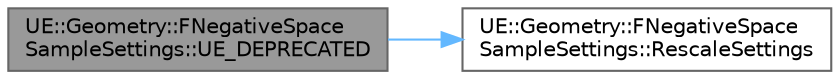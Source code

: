 digraph "UE::Geometry::FNegativeSpaceSampleSettings::UE_DEPRECATED"
{
 // INTERACTIVE_SVG=YES
 // LATEX_PDF_SIZE
  bgcolor="transparent";
  edge [fontname=Helvetica,fontsize=10,labelfontname=Helvetica,labelfontsize=10];
  node [fontname=Helvetica,fontsize=10,shape=box,height=0.2,width=0.4];
  rankdir="LR";
  Node1 [id="Node000001",label="UE::Geometry::FNegativeSpace\lSampleSettings::UE_DEPRECATED",height=0.2,width=0.4,color="gray40", fillcolor="grey60", style="filled", fontcolor="black",tooltip=" "];
  Node1 -> Node2 [id="edge1_Node000001_Node000002",color="steelblue1",style="solid",tooltip=" "];
  Node2 [id="Node000002",label="UE::Geometry::FNegativeSpace\lSampleSettings::RescaleSettings",height=0.2,width=0.4,color="grey40", fillcolor="white", style="filled",URL="$d0/da5/structUE_1_1Geometry_1_1FNegativeSpaceSampleSettings.html#a0f0cdf2265a139542390fab54609755c",tooltip=" "];
}

